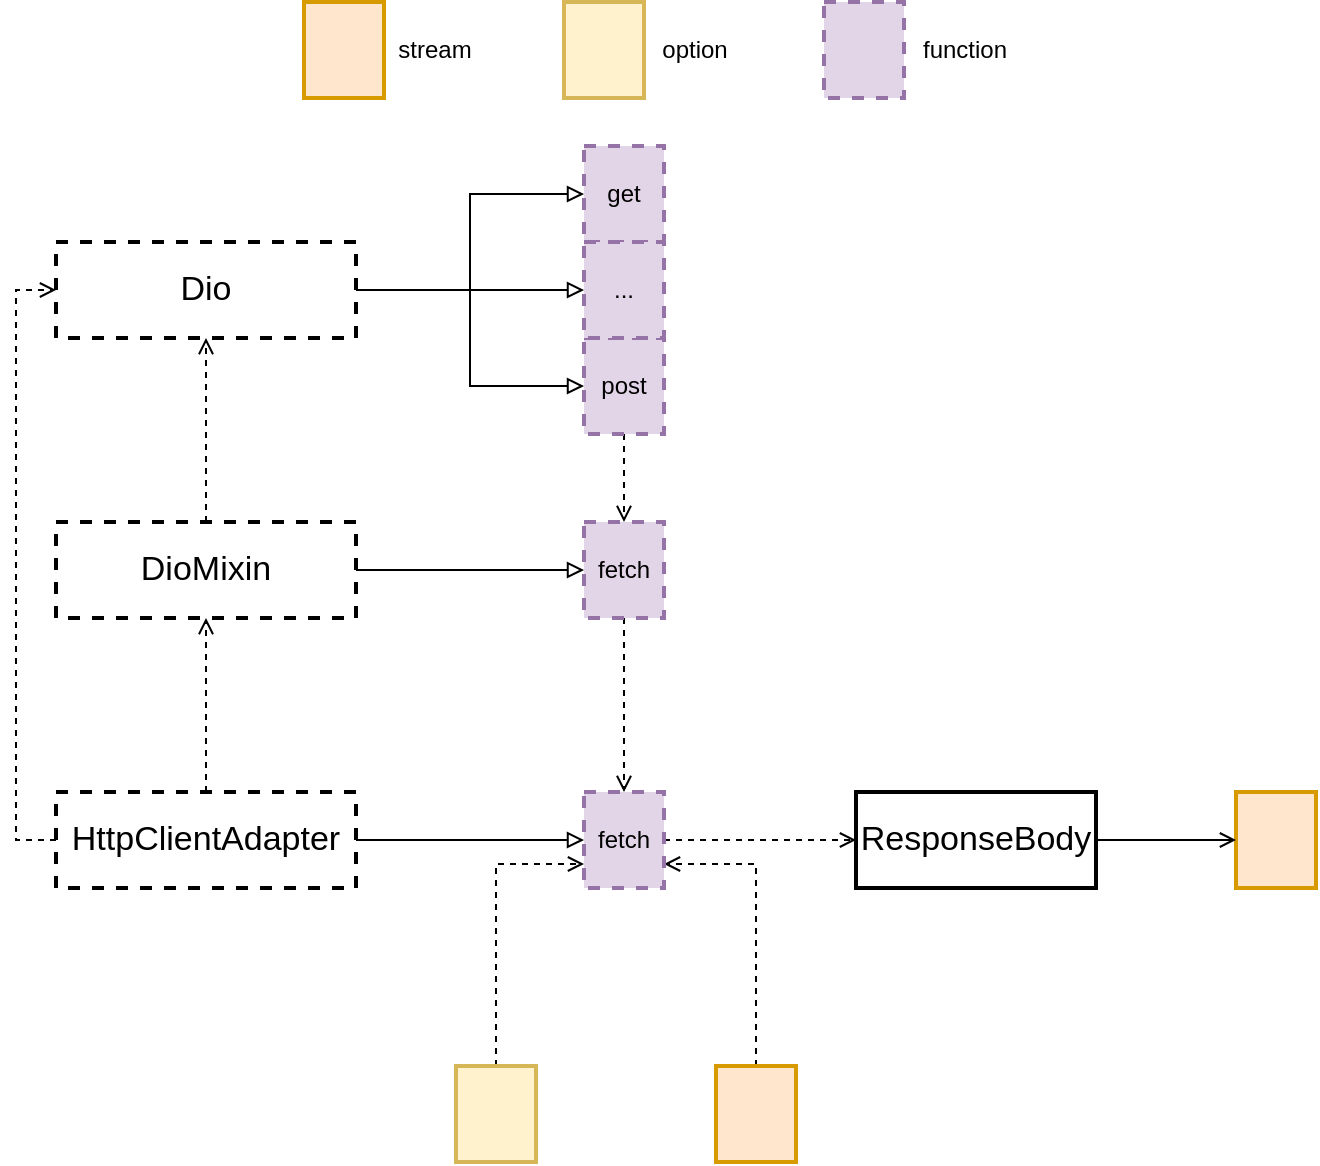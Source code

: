<mxfile version="14.6.13" type="device" pages="3"><diagram id="AcNaMQj2g1UUGG0mb02c" name="basic"><mxGraphModel dx="1086" dy="965" grid="1" gridSize="10" guides="1" tooltips="1" connect="1" arrows="1" fold="1" page="1" pageScale="1" pageWidth="827" pageHeight="1169" math="0" shadow="0"><root><mxCell id="0"/><mxCell id="1" parent="0"/><mxCell id="E-aWp_38uQGbKnybaAir-7" style="edgeStyle=orthogonalEdgeStyle;rounded=0;orthogonalLoop=1;jettySize=auto;html=1;exitX=1;exitY=0.5;exitDx=0;exitDy=0;entryX=0;entryY=0.5;entryDx=0;entryDy=0;endArrow=block;endFill=0;" parent="1" source="Uih3trtzRltochdzebSn-1" target="E-aWp_38uQGbKnybaAir-1" edge="1"><mxGeometry relative="1" as="geometry"/></mxCell><mxCell id="E-aWp_38uQGbKnybaAir-8" style="edgeStyle=orthogonalEdgeStyle;rounded=0;orthogonalLoop=1;jettySize=auto;html=1;exitX=1;exitY=0.5;exitDx=0;exitDy=0;entryX=0;entryY=0.5;entryDx=0;entryDy=0;endArrow=block;endFill=0;" parent="1" source="Uih3trtzRltochdzebSn-1" target="E-aWp_38uQGbKnybaAir-6" edge="1"><mxGeometry relative="1" as="geometry"/></mxCell><mxCell id="E-aWp_38uQGbKnybaAir-9" style="edgeStyle=orthogonalEdgeStyle;rounded=0;orthogonalLoop=1;jettySize=auto;html=1;exitX=1;exitY=0.5;exitDx=0;exitDy=0;entryX=0;entryY=0.5;entryDx=0;entryDy=0;endArrow=block;endFill=0;" parent="1" source="Uih3trtzRltochdzebSn-1" target="E-aWp_38uQGbKnybaAir-2" edge="1"><mxGeometry relative="1" as="geometry"/></mxCell><mxCell id="Uih3trtzRltochdzebSn-1" value="Dio" style="rounded=0;whiteSpace=wrap;html=1;fontSize=17;strokeWidth=2;dashed=1;" parent="1" vertex="1"><mxGeometry x="110" y="310" width="150" height="48" as="geometry"/></mxCell><mxCell id="Uih3trtzRltochdzebSn-18" style="edgeStyle=orthogonalEdgeStyle;rounded=0;orthogonalLoop=1;jettySize=auto;html=1;exitX=1;exitY=0.5;exitDx=0;exitDy=0;entryX=0;entryY=0.5;entryDx=0;entryDy=0;endArrow=block;endFill=0;" parent="1" source="Uih3trtzRltochdzebSn-3" target="Uih3trtzRltochdzebSn-5" edge="1"><mxGeometry relative="1" as="geometry"/></mxCell><mxCell id="vWIa_nBN1wfYR2yoREZr-5" style="edgeStyle=orthogonalEdgeStyle;rounded=0;orthogonalLoop=1;jettySize=auto;html=1;exitX=0.5;exitY=0;exitDx=0;exitDy=0;entryX=0.5;entryY=1;entryDx=0;entryDy=0;dashed=1;fontSize=12;startArrow=none;startFill=0;endArrow=open;endFill=0;" parent="1" source="Uih3trtzRltochdzebSn-3" target="vWIa_nBN1wfYR2yoREZr-1" edge="1"><mxGeometry relative="1" as="geometry"/></mxCell><mxCell id="vWIa_nBN1wfYR2yoREZr-6" style="edgeStyle=orthogonalEdgeStyle;rounded=0;orthogonalLoop=1;jettySize=auto;html=1;exitX=0;exitY=0.5;exitDx=0;exitDy=0;entryX=0;entryY=0.5;entryDx=0;entryDy=0;dashed=1;fontSize=12;startArrow=none;startFill=0;endArrow=open;endFill=0;" parent="1" source="Uih3trtzRltochdzebSn-3" target="Uih3trtzRltochdzebSn-1" edge="1"><mxGeometry relative="1" as="geometry"/></mxCell><mxCell id="Uih3trtzRltochdzebSn-3" value="HttpClientAdapter" style="rounded=0;whiteSpace=wrap;html=1;fontSize=17;strokeWidth=2;dashed=1;" parent="1" vertex="1"><mxGeometry x="110" y="585" width="150" height="48" as="geometry"/></mxCell><mxCell id="Uih3trtzRltochdzebSn-10" style="edgeStyle=orthogonalEdgeStyle;rounded=0;orthogonalLoop=1;jettySize=auto;html=1;exitX=0.5;exitY=0;exitDx=0;exitDy=0;entryX=1;entryY=0.75;entryDx=0;entryDy=0;endArrow=open;endFill=0;dashed=1;" parent="1" source="Uih3trtzRltochdzebSn-4" target="Uih3trtzRltochdzebSn-5" edge="1"><mxGeometry relative="1" as="geometry"/></mxCell><mxCell id="Uih3trtzRltochdzebSn-4" value="" style="rounded=0;whiteSpace=wrap;html=1;fontSize=17;strokeWidth=2;fillColor=#ffe6cc;strokeColor=#d79b00;" parent="1" vertex="1"><mxGeometry x="440" y="722" width="40" height="48" as="geometry"/></mxCell><mxCell id="Uih3trtzRltochdzebSn-12" style="edgeStyle=orthogonalEdgeStyle;rounded=0;orthogonalLoop=1;jettySize=auto;html=1;exitX=1;exitY=0.5;exitDx=0;exitDy=0;entryX=0;entryY=0.5;entryDx=0;entryDy=0;endArrow=open;endFill=0;dashed=1;" parent="1" source="Uih3trtzRltochdzebSn-5" target="Uih3trtzRltochdzebSn-11" edge="1"><mxGeometry relative="1" as="geometry"/></mxCell><mxCell id="Uih3trtzRltochdzebSn-5" value="fetch" style="rounded=0;whiteSpace=wrap;html=1;fontSize=12;strokeWidth=2;dashed=1;fillColor=#e1d5e7;strokeColor=#9673a6;" parent="1" vertex="1"><mxGeometry x="374" y="585" width="40" height="48" as="geometry"/></mxCell><mxCell id="Uih3trtzRltochdzebSn-6" value="" style="rounded=0;whiteSpace=wrap;html=1;fontSize=17;strokeWidth=2;fillColor=#ffe6cc;strokeColor=#d79b00;" parent="1" vertex="1"><mxGeometry x="700" y="585" width="40" height="48" as="geometry"/></mxCell><mxCell id="Uih3trtzRltochdzebSn-9" style="edgeStyle=orthogonalEdgeStyle;rounded=0;orthogonalLoop=1;jettySize=auto;html=1;exitX=0.5;exitY=0;exitDx=0;exitDy=0;entryX=0;entryY=0.75;entryDx=0;entryDy=0;endArrow=open;endFill=0;dashed=1;" parent="1" source="Uih3trtzRltochdzebSn-7" target="Uih3trtzRltochdzebSn-5" edge="1"><mxGeometry relative="1" as="geometry"/></mxCell><mxCell id="Uih3trtzRltochdzebSn-7" value="" style="rounded=0;whiteSpace=wrap;html=1;fontSize=17;strokeWidth=2;fillColor=#fff2cc;strokeColor=#d6b656;" parent="1" vertex="1"><mxGeometry x="310" y="722" width="40" height="48" as="geometry"/></mxCell><mxCell id="Uih3trtzRltochdzebSn-15" style="edgeStyle=orthogonalEdgeStyle;rounded=0;orthogonalLoop=1;jettySize=auto;html=1;exitX=1;exitY=0.5;exitDx=0;exitDy=0;entryX=0;entryY=0.5;entryDx=0;entryDy=0;endArrow=open;endFill=0;" parent="1" source="Uih3trtzRltochdzebSn-11" target="Uih3trtzRltochdzebSn-6" edge="1"><mxGeometry relative="1" as="geometry"/></mxCell><mxCell id="Uih3trtzRltochdzebSn-11" value="ResponseBody" style="rounded=0;whiteSpace=wrap;html=1;fontSize=17;strokeWidth=2;" parent="1" vertex="1"><mxGeometry x="510" y="585" width="120" height="48" as="geometry"/></mxCell><mxCell id="Uih3trtzRltochdzebSn-13" value="" style="rounded=0;whiteSpace=wrap;html=1;fontSize=17;strokeWidth=2;fillColor=#ffe6cc;strokeColor=#d79b00;" parent="1" vertex="1"><mxGeometry x="234" y="190" width="40" height="48" as="geometry"/></mxCell><mxCell id="Uih3trtzRltochdzebSn-14" value="stream" style="text;html=1;align=center;verticalAlign=middle;resizable=0;points=[];autosize=1;strokeColor=none;" parent="1" vertex="1"><mxGeometry x="274" y="204" width="50" height="20" as="geometry"/></mxCell><mxCell id="zgoAZiKmmX4bLzHnZ33b-1" value="" style="rounded=0;whiteSpace=wrap;html=1;fontSize=17;strokeWidth=2;fillColor=#fff2cc;strokeColor=#d6b656;" parent="1" vertex="1"><mxGeometry x="364" y="190" width="40" height="48" as="geometry"/></mxCell><mxCell id="zgoAZiKmmX4bLzHnZ33b-2" value="option" style="text;html=1;align=center;verticalAlign=middle;resizable=0;points=[];autosize=1;strokeColor=none;" parent="1" vertex="1"><mxGeometry x="404" y="204" width="50" height="20" as="geometry"/></mxCell><mxCell id="E-aWp_38uQGbKnybaAir-1" value="get" style="rounded=0;whiteSpace=wrap;html=1;fontSize=12;strokeWidth=2;fillColor=#e1d5e7;dashed=1;strokeColor=#9673a6;" parent="1" vertex="1"><mxGeometry x="374" y="262" width="40" height="48" as="geometry"/></mxCell><mxCell id="vWIa_nBN1wfYR2yoREZr-11" style="edgeStyle=orthogonalEdgeStyle;rounded=0;orthogonalLoop=1;jettySize=auto;html=1;exitX=0.5;exitY=1;exitDx=0;exitDy=0;entryX=0.5;entryY=0;entryDx=0;entryDy=0;dashed=1;fontSize=12;startArrow=none;startFill=0;endArrow=open;endFill=0;" parent="1" source="E-aWp_38uQGbKnybaAir-2" target="vWIa_nBN1wfYR2yoREZr-7" edge="1"><mxGeometry relative="1" as="geometry"/></mxCell><mxCell id="E-aWp_38uQGbKnybaAir-2" value="post" style="rounded=0;whiteSpace=wrap;html=1;fontSize=12;strokeWidth=2;fillColor=#e1d5e7;dashed=1;strokeColor=#9673a6;" parent="1" vertex="1"><mxGeometry x="374" y="358" width="40" height="48" as="geometry"/></mxCell><mxCell id="E-aWp_38uQGbKnybaAir-6" value="..." style="rounded=0;whiteSpace=wrap;html=1;fontSize=12;strokeWidth=2;fillColor=#e1d5e7;dashed=1;strokeColor=#9673a6;" parent="1" vertex="1"><mxGeometry x="374" y="310" width="40" height="48" as="geometry"/></mxCell><mxCell id="E-aWp_38uQGbKnybaAir-14" value="" style="rounded=0;whiteSpace=wrap;html=1;fontSize=12;strokeWidth=2;fillColor=#e1d5e7;dashed=1;strokeColor=#9673a6;" parent="1" vertex="1"><mxGeometry x="494" y="190" width="40" height="48" as="geometry"/></mxCell><mxCell id="E-aWp_38uQGbKnybaAir-15" value="function" style="text;html=1;align=center;verticalAlign=middle;resizable=0;points=[];autosize=1;strokeColor=none;fontSize=12;" parent="1" vertex="1"><mxGeometry x="534" y="204" width="60" height="20" as="geometry"/></mxCell><mxCell id="vWIa_nBN1wfYR2yoREZr-4" style="edgeStyle=orthogonalEdgeStyle;rounded=0;orthogonalLoop=1;jettySize=auto;html=1;exitX=0.5;exitY=0;exitDx=0;exitDy=0;entryX=0.5;entryY=1;entryDx=0;entryDy=0;dashed=1;fontSize=12;startArrow=none;startFill=0;endArrow=open;endFill=0;" parent="1" source="vWIa_nBN1wfYR2yoREZr-1" target="Uih3trtzRltochdzebSn-1" edge="1"><mxGeometry relative="1" as="geometry"/></mxCell><mxCell id="vWIa_nBN1wfYR2yoREZr-8" style="edgeStyle=orthogonalEdgeStyle;rounded=0;orthogonalLoop=1;jettySize=auto;html=1;exitX=1;exitY=0.5;exitDx=0;exitDy=0;entryX=0;entryY=0.5;entryDx=0;entryDy=0;fontSize=12;startArrow=none;startFill=0;endArrow=block;endFill=0;" parent="1" source="vWIa_nBN1wfYR2yoREZr-1" target="vWIa_nBN1wfYR2yoREZr-7" edge="1"><mxGeometry relative="1" as="geometry"/></mxCell><mxCell id="vWIa_nBN1wfYR2yoREZr-1" value="DioMixin" style="rounded=0;whiteSpace=wrap;html=1;fontSize=17;strokeWidth=2;dashed=1;gradientColor=none;" parent="1" vertex="1"><mxGeometry x="110" y="450" width="150" height="48" as="geometry"/></mxCell><mxCell id="vWIa_nBN1wfYR2yoREZr-10" style="edgeStyle=orthogonalEdgeStyle;rounded=0;orthogonalLoop=1;jettySize=auto;html=1;exitX=0.5;exitY=1;exitDx=0;exitDy=0;entryX=0.5;entryY=0;entryDx=0;entryDy=0;dashed=1;fontSize=12;startArrow=none;startFill=0;endArrow=open;endFill=0;" parent="1" source="vWIa_nBN1wfYR2yoREZr-7" target="Uih3trtzRltochdzebSn-5" edge="1"><mxGeometry relative="1" as="geometry"/></mxCell><mxCell id="vWIa_nBN1wfYR2yoREZr-7" value="fetch" style="rounded=0;whiteSpace=wrap;html=1;fontSize=12;strokeWidth=2;dashed=1;fillColor=#e1d5e7;strokeColor=#9673a6;" parent="1" vertex="1"><mxGeometry x="374" y="450" width="40" height="48" as="geometry"/></mxCell></root></mxGraphModel></diagram><diagram id="qz7gTFyebKd4_vAEoraQ" name="interceptor"><mxGraphModel dx="1913" dy="965" grid="1" gridSize="10" guides="1" tooltips="1" connect="1" arrows="1" fold="1" page="1" pageScale="1" pageWidth="827" pageHeight="1169" math="0" shadow="0"><root><mxCell id="R6F4zek4ZOghmQStsCH7-0"/><mxCell id="R6F4zek4ZOghmQStsCH7-1" parent="R6F4zek4ZOghmQStsCH7-0"/><mxCell id="fWPb7BIxxL09SfDGmVvR-19" value="" style="rounded=0;whiteSpace=wrap;html=1;dashed=1;strokeWidth=2;fillColor=none;" vertex="1" parent="R6F4zek4ZOghmQStsCH7-1"><mxGeometry x="120" y="530" width="460" height="110" as="geometry"/></mxCell><mxCell id="_lmbwlYhzYktA43IGKQ5-0" value="complete" style="edgeStyle=orthogonalEdgeStyle;rounded=0;orthogonalLoop=1;jettySize=auto;html=1;exitX=0.5;exitY=0;exitDx=0;exitDy=0;entryX=0.5;entryY=1;entryDx=0;entryDy=0;dashed=1;fontSize=12;startArrow=none;startFill=0;endArrow=open;endFill=0;" parent="R6F4zek4ZOghmQStsCH7-1" source="evGp0dIid7F3AB0whj0E-18" target="evGp0dIid7F3AB0whj0E-21" edge="1"><mxGeometry relative="1" as="geometry"/></mxCell><mxCell id="evGp0dIid7F3AB0whj0E-18" value="RequestInterceptoeaHandler" style="rounded=0;whiteSpace=wrap;html=1;fontSize=17;strokeWidth=2;" parent="R6F4zek4ZOghmQStsCH7-1" vertex="1"><mxGeometry x="310" y="550" width="250" height="48" as="geometry"/></mxCell><mxCell id="_80Rjju_X94r1qk69Uez-2" value="then" style="edgeStyle=orthogonalEdgeStyle;rounded=0;orthogonalLoop=1;jettySize=auto;html=1;exitX=1;exitY=0.5;exitDx=0;exitDy=0;dashed=1;endArrow=open;endFill=0;" edge="1" parent="R6F4zek4ZOghmQStsCH7-1" source="evGp0dIid7F3AB0whj0E-21"><mxGeometry relative="1" as="geometry"><mxPoint x="610" y="454" as="targetPoint"/></mxGeometry></mxCell><mxCell id="evGp0dIid7F3AB0whj0E-21" value="" style="rounded=0;whiteSpace=wrap;html=1;fontSize=17;strokeWidth=2;fillColor=#f8cecc;strokeColor=#b85450;" parent="R6F4zek4ZOghmQStsCH7-1" vertex="1"><mxGeometry x="415" y="430" width="40" height="48" as="geometry"/></mxCell><mxCell id="fWPb7BIxxL09SfDGmVvR-13" value="then" style="edgeStyle=orthogonalEdgeStyle;rounded=0;orthogonalLoop=1;jettySize=auto;html=1;exitX=1;exitY=0.5;exitDx=0;exitDy=0;dashed=1;endArrow=open;endFill=0;entryX=0;entryY=0.5;entryDx=0;entryDy=0;" edge="1" parent="R6F4zek4ZOghmQStsCH7-1" source="fWPb7BIxxL09SfDGmVvR-1" target="fWPb7BIxxL09SfDGmVvR-20"><mxGeometry relative="1" as="geometry"><mxPoint x="160" y="454" as="targetPoint"/></mxGeometry></mxCell><mxCell id="fWPb7BIxxL09SfDGmVvR-1" value="" style="rounded=0;whiteSpace=wrap;html=1;fontSize=17;strokeWidth=2;fillColor=#f8cecc;strokeColor=#b85450;" vertex="1" parent="R6F4zek4ZOghmQStsCH7-1"><mxGeometry x="20" y="430" width="40" height="48" as="geometry"/></mxCell><mxCell id="fWPb7BIxxL09SfDGmVvR-3" value="" style="rounded=0;whiteSpace=wrap;html=1;fontSize=17;strokeWidth=2;fillColor=#f8cecc;strokeColor=#b85450;" vertex="1" parent="R6F4zek4ZOghmQStsCH7-1"><mxGeometry x="215" y="310" width="40" height="48" as="geometry"/></mxCell><mxCell id="fWPb7BIxxL09SfDGmVvR-4" value="Fature" style="text;html=1;align=center;verticalAlign=middle;resizable=0;points=[];autosize=1;strokeColor=none;" vertex="1" parent="R6F4zek4ZOghmQStsCH7-1"><mxGeometry x="255" y="324" width="50" height="20" as="geometry"/></mxCell><mxCell id="fWPb7BIxxL09SfDGmVvR-6" value="_requestInterceptorWrapper" style="rounded=0;whiteSpace=wrap;html=1;fontSize=17;strokeWidth=2;" vertex="1" parent="R6F4zek4ZOghmQStsCH7-1"><mxGeometry x="195" y="720" width="250" height="48" as="geometry"/></mxCell><mxCell id="fWPb7BIxxL09SfDGmVvR-9" style="edgeStyle=orthogonalEdgeStyle;rounded=0;orthogonalLoop=1;jettySize=auto;html=1;exitX=0.5;exitY=1;exitDx=0;exitDy=0;entryX=0.5;entryY=0;entryDx=0;entryDy=0;endArrow=block;endFill=0;" edge="1" parent="R6F4zek4ZOghmQStsCH7-1" source="fWPb7BIxxL09SfDGmVvR-7" target="fWPb7BIxxL09SfDGmVvR-8"><mxGeometry relative="1" as="geometry"/></mxCell><mxCell id="fWPb7BIxxL09SfDGmVvR-10" value="foreach" style="edgeStyle=orthogonalEdgeStyle;rounded=0;orthogonalLoop=1;jettySize=auto;html=1;exitX=1;exitY=0.5;exitDx=0;exitDy=0;entryX=0;entryY=0.5;entryDx=0;entryDy=0;endArrow=open;endFill=0;dashed=1;" edge="1" parent="R6F4zek4ZOghmQStsCH7-1" source="fWPb7BIxxL09SfDGmVvR-7" target="fWPb7BIxxL09SfDGmVvR-6"><mxGeometry relative="1" as="geometry"/></mxCell><mxCell id="fWPb7BIxxL09SfDGmVvR-14" value="onRequest" style="edgeStyle=orthogonalEdgeStyle;rounded=0;orthogonalLoop=1;jettySize=auto;html=1;exitX=0.5;exitY=0;exitDx=0;exitDy=0;dashed=1;endArrow=open;endFill=0;entryX=0;entryY=0.5;entryDx=0;entryDy=0;" edge="1" parent="R6F4zek4ZOghmQStsCH7-1" source="fWPb7BIxxL09SfDGmVvR-7" target="fWPb7BIxxL09SfDGmVvR-15"><mxGeometry x="-0.503" relative="1" as="geometry"><mxPoint x="40" y="510" as="targetPoint"/><mxPoint as="offset"/></mxGeometry></mxCell><mxCell id="fWPb7BIxxL09SfDGmVvR-7" value="Interceptors" style="rounded=0;whiteSpace=wrap;html=1;fontSize=17;strokeWidth=2;" vertex="1" parent="R6F4zek4ZOghmQStsCH7-1"><mxGeometry x="-20" y="720" width="120" height="48" as="geometry"/></mxCell><mxCell id="fWPb7BIxxL09SfDGmVvR-8" value="ListMixin" style="rounded=0;whiteSpace=wrap;html=1;fontSize=17;strokeWidth=2;dashed=1;" vertex="1" parent="R6F4zek4ZOghmQStsCH7-1"><mxGeometry x="-20" y="849" width="120" height="48" as="geometry"/></mxCell><mxCell id="fWPb7BIxxL09SfDGmVvR-17" style="edgeStyle=orthogonalEdgeStyle;rounded=0;orthogonalLoop=1;jettySize=auto;html=1;exitX=1;exitY=0.5;exitDx=0;exitDy=0;entryX=0;entryY=0.5;entryDx=0;entryDy=0;dashed=1;endArrow=open;endFill=0;" edge="1" parent="R6F4zek4ZOghmQStsCH7-1" source="fWPb7BIxxL09SfDGmVvR-20" target="evGp0dIid7F3AB0whj0E-21"><mxGeometry relative="1" as="geometry"><mxPoint x="340" y="454" as="sourcePoint"/></mxGeometry></mxCell><mxCell id="fWPb7BIxxL09SfDGmVvR-16" style="edgeStyle=orthogonalEdgeStyle;rounded=0;orthogonalLoop=1;jettySize=auto;html=1;exitX=1;exitY=0.75;exitDx=0;exitDy=0;entryX=0.25;entryY=0;entryDx=0;entryDy=0;dashed=1;endArrow=open;endFill=0;" edge="1" parent="R6F4zek4ZOghmQStsCH7-1" source="fWPb7BIxxL09SfDGmVvR-15" target="fWPb7BIxxL09SfDGmVvR-6"><mxGeometry relative="1" as="geometry"/></mxCell><mxCell id="fWPb7BIxxL09SfDGmVvR-18" value="reject/resolve/next" style="edgeStyle=orthogonalEdgeStyle;rounded=0;orthogonalLoop=1;jettySize=auto;html=1;exitX=1;exitY=0.25;exitDx=0;exitDy=0;entryX=0;entryY=0.5;entryDx=0;entryDy=0;dashed=1;endArrow=open;endFill=0;" edge="1" parent="R6F4zek4ZOghmQStsCH7-1" source="fWPb7BIxxL09SfDGmVvR-15" target="evGp0dIid7F3AB0whj0E-18"><mxGeometry relative="1" as="geometry"/></mxCell><mxCell id="fWPb7BIxxL09SfDGmVvR-15" value="" style="rounded=0;whiteSpace=wrap;html=1;fontSize=17;strokeWidth=2;dashed=1;fillColor=#e1d5e7;strokeColor=#9673a6;" vertex="1" parent="R6F4zek4ZOghmQStsCH7-1"><mxGeometry x="140" y="561" width="40" height="48" as="geometry"/></mxCell><mxCell id="_80Rjju_X94r1qk69Uez-3" style="edgeStyle=orthogonalEdgeStyle;rounded=0;orthogonalLoop=1;jettySize=auto;html=1;exitX=0.25;exitY=0;exitDx=0;exitDy=0;entryX=0.5;entryY=1;entryDx=0;entryDy=0;dashed=1;endArrow=open;endFill=0;" edge="1" parent="R6F4zek4ZOghmQStsCH7-1" source="fWPb7BIxxL09SfDGmVvR-19" target="fWPb7BIxxL09SfDGmVvR-20"><mxGeometry relative="1" as="geometry"/></mxCell><mxCell id="fWPb7BIxxL09SfDGmVvR-20" value="" style="rounded=0;whiteSpace=wrap;html=1;fontSize=17;strokeWidth=2;dashed=1;fillColor=#e1d5e7;strokeColor=#9673a6;" vertex="1" parent="R6F4zek4ZOghmQStsCH7-1"><mxGeometry x="215" y="430" width="40" height="48" as="geometry"/></mxCell><mxCell id="_80Rjju_X94r1qk69Uez-0" value="" style="rounded=0;whiteSpace=wrap;html=1;fontSize=12;strokeWidth=2;fillColor=#e1d5e7;dashed=1;strokeColor=#9673a6;" vertex="1" parent="R6F4zek4ZOghmQStsCH7-1"><mxGeometry x="365" y="310" width="40" height="48" as="geometry"/></mxCell><mxCell id="_80Rjju_X94r1qk69Uez-1" value="function" style="text;html=1;align=center;verticalAlign=middle;resizable=0;points=[];autosize=1;strokeColor=none;fontSize=12;" vertex="1" parent="R6F4zek4ZOghmQStsCH7-1"><mxGeometry x="405" y="324" width="60" height="20" as="geometry"/></mxCell></root></mxGraphModel></diagram><diagram id="A8UZIivDGUIEBlWPQbm4" name="Page-3"><mxGraphModel dx="1086" dy="965" grid="1" gridSize="10" guides="1" tooltips="1" connect="1" arrows="1" fold="1" page="1" pageScale="1" pageWidth="827" pageHeight="1169" math="0" shadow="0"><root><mxCell id="nCxdWUTnS_CVBQwAoTw7-0"/><mxCell id="nCxdWUTnS_CVBQwAoTw7-1" parent="nCxdWUTnS_CVBQwAoTw7-0"/></root></mxGraphModel></diagram></mxfile>